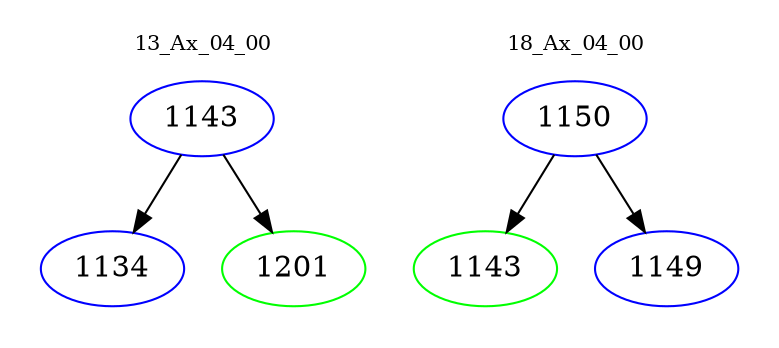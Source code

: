 digraph{
subgraph cluster_0 {
color = white
label = "13_Ax_04_00";
fontsize=10;
T0_1143 [label="1143", color="blue"]
T0_1143 -> T0_1134 [color="black"]
T0_1134 [label="1134", color="blue"]
T0_1143 -> T0_1201 [color="black"]
T0_1201 [label="1201", color="green"]
}
subgraph cluster_1 {
color = white
label = "18_Ax_04_00";
fontsize=10;
T1_1150 [label="1150", color="blue"]
T1_1150 -> T1_1143 [color="black"]
T1_1143 [label="1143", color="green"]
T1_1150 -> T1_1149 [color="black"]
T1_1149 [label="1149", color="blue"]
}
}
